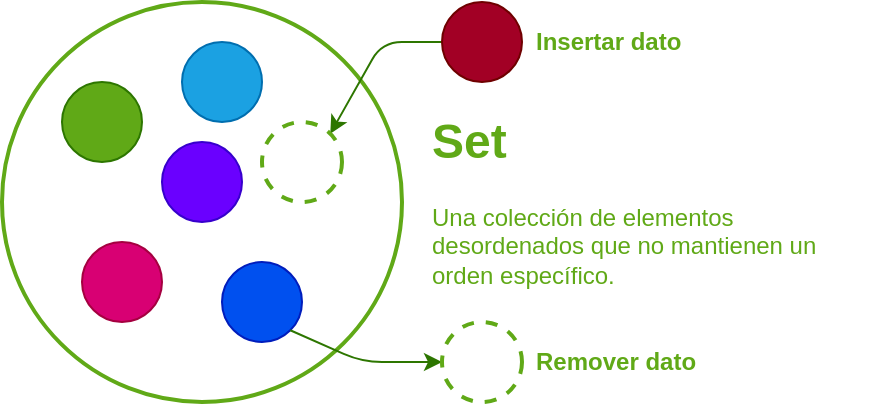 <mxfile>
    <diagram id="_SzYpkR6AbXRJ1ouNUw5" name="Página-1">
        <mxGraphModel dx="622" dy="429" grid="1" gridSize="10" guides="1" tooltips="1" connect="1" arrows="1" fold="1" page="1" pageScale="1" pageWidth="827" pageHeight="1169" math="0" shadow="0">
            <root>
                <mxCell id="0"/>
                <mxCell id="1" parent="0"/>
                <mxCell id="2" value="" style="ellipse;whiteSpace=wrap;html=1;aspect=fixed;strokeColor=#60A917;fillColor=#FFFFFF;strokeWidth=2;" parent="1" vertex="1">
                    <mxGeometry x="110" y="120" width="200" height="200" as="geometry"/>
                </mxCell>
                <mxCell id="3" value="" style="ellipse;whiteSpace=wrap;html=1;aspect=fixed;fillColor=#60a917;fontColor=#ffffff;strokeColor=#2D7600;" parent="1" vertex="1">
                    <mxGeometry x="140" y="160" width="40" height="40" as="geometry"/>
                </mxCell>
                <mxCell id="4" value="" style="ellipse;whiteSpace=wrap;html=1;aspect=fixed;fillColor=#1ba1e2;fontColor=#ffffff;strokeColor=#006EAF;" parent="1" vertex="1">
                    <mxGeometry x="200" y="140" width="40" height="40" as="geometry"/>
                </mxCell>
                <mxCell id="5" value="" style="ellipse;whiteSpace=wrap;html=1;aspect=fixed;fillColor=#6a00ff;fontColor=#ffffff;strokeColor=#3700CC;" parent="1" vertex="1">
                    <mxGeometry x="190" y="190" width="40" height="40" as="geometry"/>
                </mxCell>
                <mxCell id="6" value="" style="ellipse;whiteSpace=wrap;html=1;aspect=fixed;fillColor=#d80073;fontColor=#ffffff;strokeColor=#A50040;" parent="1" vertex="1">
                    <mxGeometry x="150" y="240" width="40" height="40" as="geometry"/>
                </mxCell>
                <mxCell id="7" value="" style="ellipse;whiteSpace=wrap;html=1;aspect=fixed;fillColor=#0050ef;fontColor=#ffffff;strokeColor=#001DBC;" parent="1" vertex="1">
                    <mxGeometry x="220" y="250" width="40" height="40" as="geometry"/>
                </mxCell>
                <mxCell id="8" value="&lt;h1&gt;Set&lt;/h1&gt;&lt;p&gt;Una colección de elementos desordenados que no mantienen un orden específico.&amp;nbsp;&lt;/p&gt;" style="text;html=1;strokeColor=none;fillColor=none;spacing=5;spacingTop=-20;whiteSpace=wrap;overflow=hidden;rounded=0;fontColor=#60A917;" parent="1" vertex="1">
                    <mxGeometry x="320" y="170" width="230" height="100" as="geometry"/>
                </mxCell>
                <mxCell id="11" style="edgeStyle=none;html=1;fillColor=#60a917;strokeColor=#2D7600;entryX=1;entryY=0;entryDx=0;entryDy=0;exitX=0;exitY=0.5;exitDx=0;exitDy=0;" parent="1" source="10" target="15" edge="1">
                    <mxGeometry relative="1" as="geometry">
                        <mxPoint x="262.8" y="202.2" as="targetPoint"/>
                        <Array as="points">
                            <mxPoint x="300" y="140"/>
                        </Array>
                        <mxPoint x="320" y="110" as="sourcePoint"/>
                    </mxGeometry>
                </mxCell>
                <mxCell id="10" value="" style="ellipse;whiteSpace=wrap;html=1;aspect=fixed;fillColor=#a20025;fontColor=#ffffff;strokeColor=#6F0000;" parent="1" vertex="1">
                    <mxGeometry x="330" y="120" width="40" height="40" as="geometry"/>
                </mxCell>
                <mxCell id="14" style="edgeStyle=none;html=1;fillColor=#60a917;strokeColor=#2D7600;exitX=1;exitY=1;exitDx=0;exitDy=0;entryX=0;entryY=0.5;entryDx=0;entryDy=0;" parent="1" source="7" target="16" edge="1">
                    <mxGeometry relative="1" as="geometry">
                        <mxPoint x="350" y="310" as="targetPoint"/>
                        <Array as="points">
                            <mxPoint x="290" y="300"/>
                        </Array>
                        <mxPoint x="360" y="150" as="sourcePoint"/>
                    </mxGeometry>
                </mxCell>
                <mxCell id="15" value="" style="ellipse;whiteSpace=wrap;html=1;aspect=fixed;fillColor=none;fontColor=#ffffff;strokeColor=#60A917;strokeWidth=2;dashed=1;" parent="1" vertex="1">
                    <mxGeometry x="240" y="180" width="40" height="40" as="geometry"/>
                </mxCell>
                <mxCell id="16" value="" style="ellipse;whiteSpace=wrap;html=1;aspect=fixed;fillColor=none;fontColor=#ffffff;strokeColor=#60A917;strokeWidth=2;dashed=1;" parent="1" vertex="1">
                    <mxGeometry x="330" y="280" width="40" height="40" as="geometry"/>
                </mxCell>
                <mxCell id="18" value="&lt;b&gt;&lt;font color=&quot;#60a917&quot;&gt;Insertar dato&lt;/font&gt;&lt;/b&gt;" style="text;html=1;strokeColor=none;fillColor=none;align=left;verticalAlign=middle;whiteSpace=wrap;rounded=0;dashed=1;strokeWidth=2;" parent="1" vertex="1">
                    <mxGeometry x="375" y="125" width="110" height="30" as="geometry"/>
                </mxCell>
                <mxCell id="19" value="&lt;b&gt;&lt;font color=&quot;#60a917&quot;&gt;Remover dato&lt;/font&gt;&lt;/b&gt;" style="text;html=1;strokeColor=none;fillColor=none;align=left;verticalAlign=middle;whiteSpace=wrap;rounded=0;dashed=1;strokeWidth=2;" parent="1" vertex="1">
                    <mxGeometry x="375" y="285" width="110" height="30" as="geometry"/>
                </mxCell>
            </root>
        </mxGraphModel>
    </diagram>
</mxfile>